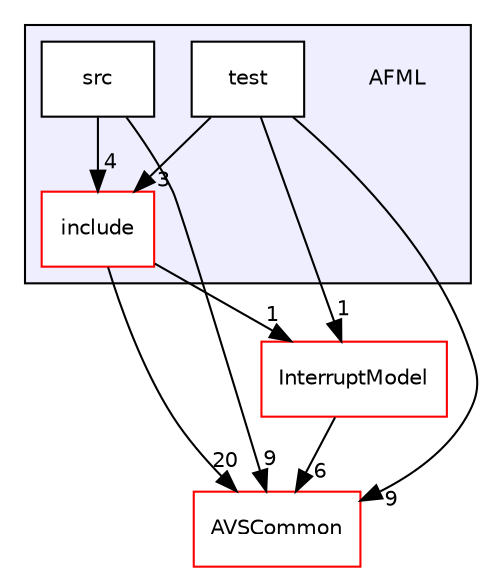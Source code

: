 digraph "/home/ANT.AMAZON.COM/womw/workplace/1.19_release/doxy/avs-device-sdk/AFML" {
  compound=true
  node [ fontsize="10", fontname="Helvetica"];
  edge [ labelfontsize="10", labelfontname="Helvetica"];
  subgraph clusterdir_15a1dcf98404372b5aa31671439f6987 {
    graph [ bgcolor="#eeeeff", pencolor="black", label="" URL="dir_15a1dcf98404372b5aa31671439f6987.html"];
    dir_15a1dcf98404372b5aa31671439f6987 [shape=plaintext label="AFML"];
    dir_275bd4c7f9218fea92087aadc583fdf2 [shape=box label="include" color="red" fillcolor="white" style="filled" URL="dir_275bd4c7f9218fea92087aadc583fdf2.html"];
    dir_85fc594f652c9e06792acd9e37a3ea97 [shape=box label="src" color="black" fillcolor="white" style="filled" URL="dir_85fc594f652c9e06792acd9e37a3ea97.html"];
    dir_a5e318463da77a3e30281cd4eea4096c [shape=box label="test" color="black" fillcolor="white" style="filled" URL="dir_a5e318463da77a3e30281cd4eea4096c.html"];
  }
  dir_13e65effb2bde530b17b3d5eefcd0266 [shape=box label="AVSCommon" fillcolor="white" style="filled" color="red" URL="dir_13e65effb2bde530b17b3d5eefcd0266.html"];
  dir_1da5878b5eab0954316ec5377b4b3029 [shape=box label="InterruptModel" fillcolor="white" style="filled" color="red" URL="dir_1da5878b5eab0954316ec5377b4b3029.html"];
  dir_a5e318463da77a3e30281cd4eea4096c->dir_275bd4c7f9218fea92087aadc583fdf2 [headlabel="3", labeldistance=1.5 headhref="dir_000027_000024.html"];
  dir_a5e318463da77a3e30281cd4eea4096c->dir_13e65effb2bde530b17b3d5eefcd0266 [headlabel="9", labeldistance=1.5 headhref="dir_000027_000017.html"];
  dir_a5e318463da77a3e30281cd4eea4096c->dir_1da5878b5eab0954316ec5377b4b3029 [headlabel="1", labeldistance=1.5 headhref="dir_000027_000310.html"];
  dir_85fc594f652c9e06792acd9e37a3ea97->dir_275bd4c7f9218fea92087aadc583fdf2 [headlabel="4", labeldistance=1.5 headhref="dir_000026_000024.html"];
  dir_85fc594f652c9e06792acd9e37a3ea97->dir_13e65effb2bde530b17b3d5eefcd0266 [headlabel="9", labeldistance=1.5 headhref="dir_000026_000017.html"];
  dir_275bd4c7f9218fea92087aadc583fdf2->dir_13e65effb2bde530b17b3d5eefcd0266 [headlabel="20", labeldistance=1.5 headhref="dir_000024_000017.html"];
  dir_275bd4c7f9218fea92087aadc583fdf2->dir_1da5878b5eab0954316ec5377b4b3029 [headlabel="1", labeldistance=1.5 headhref="dir_000024_000310.html"];
  dir_1da5878b5eab0954316ec5377b4b3029->dir_13e65effb2bde530b17b3d5eefcd0266 [headlabel="6", labeldistance=1.5 headhref="dir_000310_000017.html"];
}

